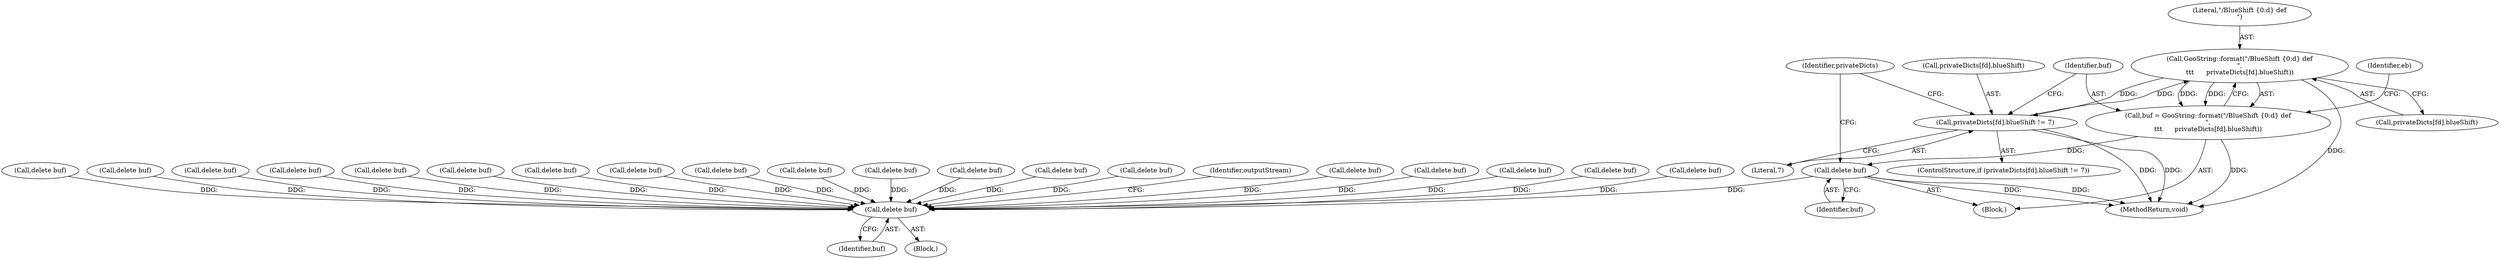 digraph "0_poppler_da63c35549e8852a410946ab016a3f25ac701bdf@array" {
"1000855" [label="(Call,GooString::format(\"/BlueShift {0:d} def\n\",\n\t\t\t      privateDicts[fd].blueShift))"];
"1000845" [label="(Call,privateDicts[fd].blueShift != 7)"];
"1000855" [label="(Call,GooString::format(\"/BlueShift {0:d} def\n\",\n\t\t\t      privateDicts[fd].blueShift))"];
"1000853" [label="(Call,buf = GooString::format(\"/BlueShift {0:d} def\n\",\n\t\t\t      privateDicts[fd].blueShift))"];
"1000866" [label="(Call,delete buf)"];
"1000355" [label="(Call,delete buf)"];
"1000872" [label="(Identifier,privateDicts)"];
"1000762" [label="(Call,delete buf)"];
"1000864" [label="(Identifier,eb)"];
"1000842" [label="(Call,delete buf)"];
"1000658" [label="(Call,delete buf)"];
"1000912" [label="(Call,delete buf)"];
"1000356" [label="(Identifier,buf)"];
"1000851" [label="(Literal,7)"];
"1000846" [label="(Call,privateDicts[fd].blueShift)"];
"1000355" [label="(Call,delete buf)"];
"1000295" [label="(Block,)"];
"1000852" [label="(Block,)"];
"1001135" [label="(Call,delete buf)"];
"1000844" [label="(ControlStructure,if (privateDicts[fd].blueShift != 7))"];
"1000845" [label="(Call,privateDicts[fd].blueShift != 7)"];
"1000529" [label="(Call,delete buf)"];
"1000854" [label="(Identifier,buf)"];
"1000497" [label="(Call,delete buf)"];
"1001111" [label="(Call,delete buf)"];
"1000814" [label="(Call,delete buf)"];
"1000855" [label="(Call,GooString::format(\"/BlueShift {0:d} def\n\",\n\t\t\t      privateDicts[fd].blueShift))"];
"1000890" [label="(Call,delete buf)"];
"1001087" [label="(Call,delete buf)"];
"1000856" [label="(Literal,\"/BlueShift {0:d} def\n\")"];
"1000934" [label="(Call,delete buf)"];
"1000477" [label="(Call,delete buf)"];
"1000857" [label="(Call,privateDicts[fd].blueShift)"];
"1000866" [label="(Call,delete buf)"];
"1000710" [label="(Call,delete buf)"];
"1000358" [label="(Identifier,outputStream)"];
"1000982" [label="(Call,delete buf)"];
"1001258" [label="(Call,delete buf)"];
"1000545" [label="(Call,delete buf)"];
"1001034" [label="(Call,delete buf)"];
"1000853" [label="(Call,buf = GooString::format(\"/BlueShift {0:d} def\n\",\n\t\t\t      privateDicts[fd].blueShift))"];
"1000867" [label="(Identifier,buf)"];
"1001475" [label="(MethodReturn,void)"];
"1001063" [label="(Call,delete buf)"];
"1000855" -> "1000853"  [label="AST: "];
"1000855" -> "1000857"  [label="CFG: "];
"1000856" -> "1000855"  [label="AST: "];
"1000857" -> "1000855"  [label="AST: "];
"1000853" -> "1000855"  [label="CFG: "];
"1000855" -> "1001475"  [label="DDG: "];
"1000855" -> "1000845"  [label="DDG: "];
"1000855" -> "1000853"  [label="DDG: "];
"1000855" -> "1000853"  [label="DDG: "];
"1000845" -> "1000855"  [label="DDG: "];
"1000845" -> "1000844"  [label="AST: "];
"1000845" -> "1000851"  [label="CFG: "];
"1000846" -> "1000845"  [label="AST: "];
"1000851" -> "1000845"  [label="AST: "];
"1000854" -> "1000845"  [label="CFG: "];
"1000872" -> "1000845"  [label="CFG: "];
"1000845" -> "1001475"  [label="DDG: "];
"1000845" -> "1001475"  [label="DDG: "];
"1000853" -> "1000852"  [label="AST: "];
"1000854" -> "1000853"  [label="AST: "];
"1000864" -> "1000853"  [label="CFG: "];
"1000853" -> "1001475"  [label="DDG: "];
"1000853" -> "1000866"  [label="DDG: "];
"1000866" -> "1000852"  [label="AST: "];
"1000866" -> "1000867"  [label="CFG: "];
"1000867" -> "1000866"  [label="AST: "];
"1000872" -> "1000866"  [label="CFG: "];
"1000866" -> "1001475"  [label="DDG: "];
"1000866" -> "1001475"  [label="DDG: "];
"1000866" -> "1000355"  [label="DDG: "];
"1000355" -> "1000295"  [label="AST: "];
"1000355" -> "1000356"  [label="CFG: "];
"1000356" -> "1000355"  [label="AST: "];
"1000358" -> "1000355"  [label="CFG: "];
"1000934" -> "1000355"  [label="DDG: "];
"1000497" -> "1000355"  [label="DDG: "];
"1001087" -> "1000355"  [label="DDG: "];
"1000545" -> "1000355"  [label="DDG: "];
"1001034" -> "1000355"  [label="DDG: "];
"1001063" -> "1000355"  [label="DDG: "];
"1001135" -> "1000355"  [label="DDG: "];
"1000658" -> "1000355"  [label="DDG: "];
"1001258" -> "1000355"  [label="DDG: "];
"1000477" -> "1000355"  [label="DDG: "];
"1000912" -> "1000355"  [label="DDG: "];
"1001111" -> "1000355"  [label="DDG: "];
"1000890" -> "1000355"  [label="DDG: "];
"1000710" -> "1000355"  [label="DDG: "];
"1000842" -> "1000355"  [label="DDG: "];
"1000529" -> "1000355"  [label="DDG: "];
"1000814" -> "1000355"  [label="DDG: "];
"1000762" -> "1000355"  [label="DDG: "];
"1000982" -> "1000355"  [label="DDG: "];
}
